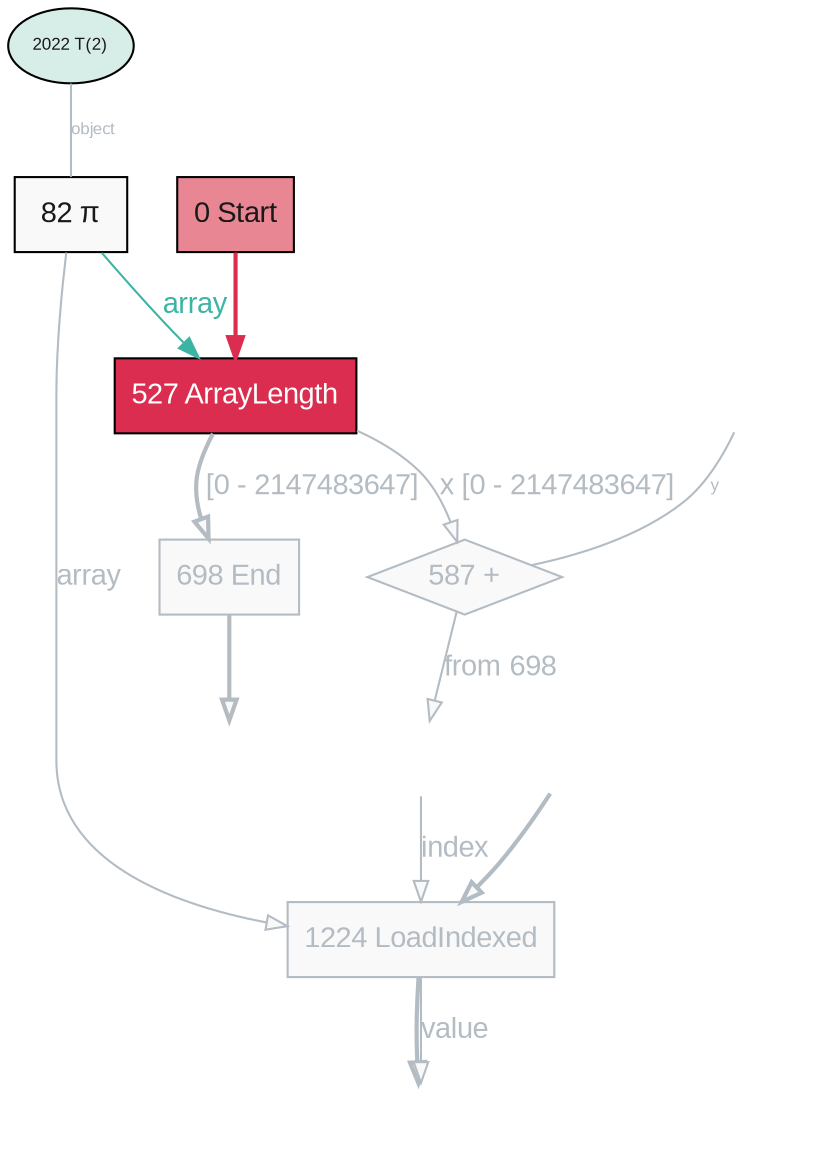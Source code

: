 digraph G {
  graph [bgcolor="white"];
  node0 [label="0 Start",shape="rectangle",fontname="Arial",style="filled",color="black",fillcolor="#e98693",fontcolor="#1a1919"];
  node82 [label="82 π",shape="rectangle",fontname="Arial",style="filled",color="black",fillcolor="#f9f9f9",fontcolor="#1a1919"];
  node527 [label="527 ArrayLength",shape="rectangle",fontname="Arial",style="filled",color="black",fillcolor="#da2d4f",fontcolor="#ffffff"];
  node587 [label="587 +",shape="diamond",fontname="Arial",style="filled",color="#b3bbc3",fillcolor="#f9f9f9",fontcolor="#b3bbc3"];
  node698 [label="698 End",shape="rectangle",fontname="Arial",style="filled",color="#b3bbc3",fillcolor="#f9f9f9",fontcolor="#b3bbc3"];
  node699 [style="invis",label=""];
  node777 [style="invis",label=""];
  node1224 [label="1224 LoadIndexed",shape="rectangle",fontname="Arial",style="filled",color="#b3bbc3",fillcolor="#f9f9f9",fontcolor="#b3bbc3"];
  node1608 [style="invis",label=""];
  node1619 [style="invis",label=""];
  node82 -> node527 [label="array",fontname="arial",color="#3cb4a4",fontcolor="#3cb4a4"];
  node527 -> node698 [label=" [0 - 2147483647]",fontname="arial",color="#b3bbc3",fontcolor="#b3bbc3",penwidth="2",fillcolor="#f9f9f9"];
  node527 -> node587 [label="x [0 - 2147483647]",fontname="arial",color="#b3bbc3",fontcolor="#b3bbc3",fillcolor="#f9f9f9"];
  inline276x587 [label="",style="invis"];
  inline276x587 -> node587 [label="y",fontname="arial",color="#b3bbc3",fontcolor="#b3bbc3",fillcolor="#f9f9f9",arrowhead="none",fontsize="8"];
  node698 -> node699 [fontname="arial",color="#b3bbc3",fontcolor="#b3bbc3",penwidth="2",fillcolor="#f9f9f9"];
  node777 -> node1224 [fontname="arial",color="#b3bbc3",fontcolor="#b3bbc3",penwidth="2",fillcolor="#f9f9f9"];
  node82 -> node1224 [label="array",fontname="arial",color="#b3bbc3",fontcolor="#b3bbc3",fillcolor="#f9f9f9"];
  node1608 -> node1224 [label="index",fontname="arial",color="#b3bbc3",fontcolor="#b3bbc3",fillcolor="#f9f9f9"];
  node1224 -> node1619 [fontname="arial",color="#b3bbc3",fontcolor="#b3bbc3",penwidth="2",fillcolor="#f9f9f9"];
  node587 -> node1608 [label="from 698",fontname="arial",color="#b3bbc3",fontcolor="#b3bbc3",fillcolor="#f9f9f9"];
  node1224 -> node1619 [label="value",fontname="arial",color="#b3bbc3",fontcolor="#b3bbc3",fillcolor="#f9f9f9"];
  inline2022x82 [label="2022 T(2)",shape="oval",fontname="Arial",style="filled",color="black",fillcolor="#d7ede7",fontcolor="#1a1919",fontsize="8"];
  inline2022x82 -> node82 [label="object",fontname="arial",color="#b3bbc3",fontcolor="#b3bbc3",fillcolor="#f9f9f9",arrowhead="none",fontsize="8"];
  node0 -> node527 [fontname="arial",color="#da2d4f",fontcolor="#da2d4f",penwidth="2"];
}
